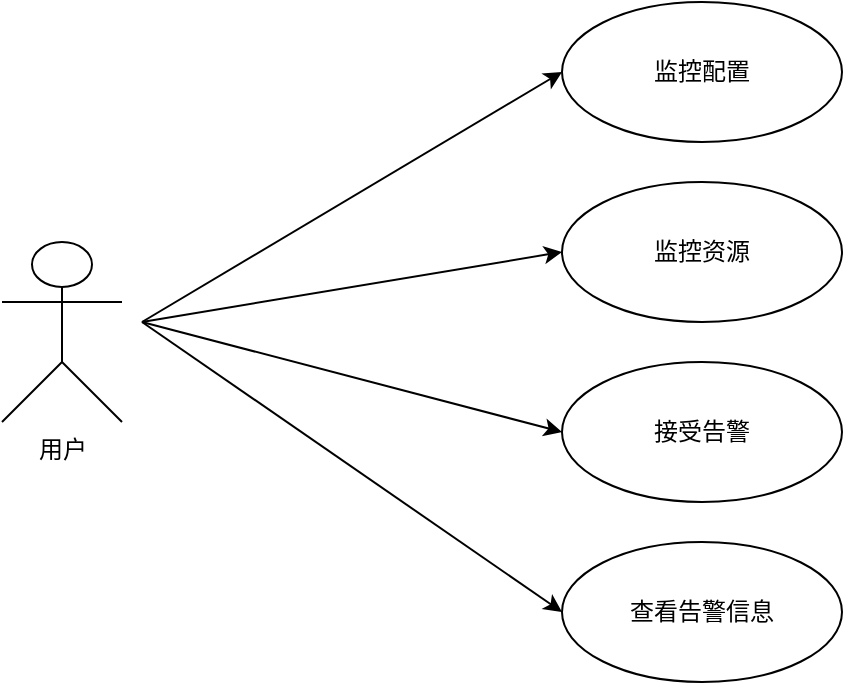 <mxfile version="24.9.0">
  <diagram name="第 1 页" id="0CuM9XdiuYC5JlFwZ2B-">
    <mxGraphModel dx="1042" dy="565" grid="1" gridSize="10" guides="1" tooltips="1" connect="1" arrows="1" fold="1" page="1" pageScale="1" pageWidth="827" pageHeight="1169" math="0" shadow="0">
      <root>
        <mxCell id="0" />
        <mxCell id="1" parent="0" />
        <object label="用户" id="0BgrygASTKsJHgRGDoao-4">
          <mxCell style="shape=umlActor;verticalLabelPosition=bottom;verticalAlign=top;html=1;" parent="1" vertex="1">
            <mxGeometry x="160" y="200" width="60" height="90" as="geometry" />
          </mxCell>
        </object>
        <mxCell id="0BgrygASTKsJHgRGDoao-10" value="监控配置" style="ellipse;whiteSpace=wrap;html=1;" parent="1" vertex="1">
          <mxGeometry x="440" y="80" width="140" height="70" as="geometry" />
        </mxCell>
        <mxCell id="0BgrygASTKsJHgRGDoao-11" value="监控资源" style="ellipse;whiteSpace=wrap;html=1;" parent="1" vertex="1">
          <mxGeometry x="440" y="170" width="140" height="70" as="geometry" />
        </mxCell>
        <mxCell id="0BgrygASTKsJHgRGDoao-12" value="接受告警" style="ellipse;whiteSpace=wrap;html=1;" parent="1" vertex="1">
          <mxGeometry x="440" y="260" width="140" height="70" as="geometry" />
        </mxCell>
        <mxCell id="0BgrygASTKsJHgRGDoao-13" value="查看告警信息" style="ellipse;whiteSpace=wrap;html=1;" parent="1" vertex="1">
          <mxGeometry x="440" y="350" width="140" height="70" as="geometry" />
        </mxCell>
        <mxCell id="0BgrygASTKsJHgRGDoao-26" value="" style="endArrow=classic;html=1;rounded=0;entryX=0;entryY=0.5;entryDx=0;entryDy=0;" parent="1" target="0BgrygASTKsJHgRGDoao-10" edge="1">
          <mxGeometry width="50" height="50" relative="1" as="geometry">
            <mxPoint x="230" y="240" as="sourcePoint" />
            <mxPoint x="280" y="190" as="targetPoint" />
          </mxGeometry>
        </mxCell>
        <mxCell id="0BgrygASTKsJHgRGDoao-28" value="" style="endArrow=classic;html=1;rounded=0;entryX=0;entryY=0.5;entryDx=0;entryDy=0;" parent="1" target="0BgrygASTKsJHgRGDoao-11" edge="1">
          <mxGeometry width="50" height="50" relative="1" as="geometry">
            <mxPoint x="230" y="240" as="sourcePoint" />
            <mxPoint x="280" y="190" as="targetPoint" />
          </mxGeometry>
        </mxCell>
        <mxCell id="0BgrygASTKsJHgRGDoao-29" value="" style="endArrow=classic;html=1;rounded=0;entryX=0;entryY=0.5;entryDx=0;entryDy=0;" parent="1" target="0BgrygASTKsJHgRGDoao-12" edge="1">
          <mxGeometry width="50" height="50" relative="1" as="geometry">
            <mxPoint x="230" y="240" as="sourcePoint" />
            <mxPoint x="280" y="190" as="targetPoint" />
          </mxGeometry>
        </mxCell>
        <mxCell id="0BgrygASTKsJHgRGDoao-30" value="" style="endArrow=classic;html=1;rounded=0;entryX=0;entryY=0.5;entryDx=0;entryDy=0;" parent="1" target="0BgrygASTKsJHgRGDoao-13" edge="1">
          <mxGeometry width="50" height="50" relative="1" as="geometry">
            <mxPoint x="230" y="240" as="sourcePoint" />
            <mxPoint x="280" y="190" as="targetPoint" />
          </mxGeometry>
        </mxCell>
      </root>
    </mxGraphModel>
  </diagram>
</mxfile>
